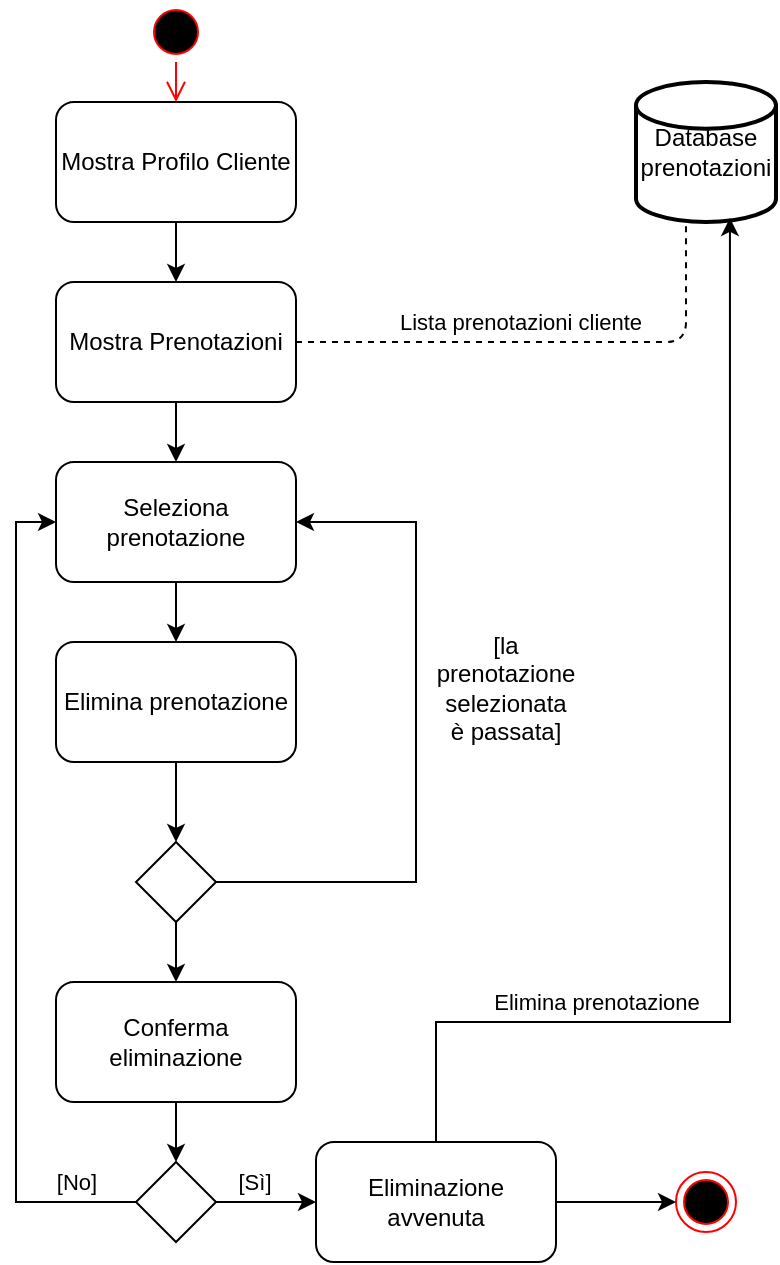 <mxfile version="14.6.13" type="device"><diagram name="Page-1" id="e7e014a7-5840-1c2e-5031-d8a46d1fe8dd"><mxGraphModel dx="946" dy="598" grid="1" gridSize="10" guides="1" tooltips="1" connect="1" arrows="1" fold="1" page="1" pageScale="1" pageWidth="1169" pageHeight="826" background="none" math="0" shadow="0"><root><mxCell id="0"/><mxCell id="1" parent="0"/><mxCell id="3_OK0D1LNGWsf5AdaB5T-41" value="" style="ellipse;html=1;shape=startState;fillColor=#000000;strokeColor=#ff0000;" parent="1" vertex="1"><mxGeometry x="205" y="80" width="30" height="30" as="geometry"/></mxCell><mxCell id="3_OK0D1LNGWsf5AdaB5T-42" value="" style="edgeStyle=orthogonalEdgeStyle;html=1;verticalAlign=bottom;endArrow=open;endSize=8;strokeColor=#ff0000;" parent="1" source="3_OK0D1LNGWsf5AdaB5T-41" edge="1"><mxGeometry relative="1" as="geometry"><mxPoint x="220" y="130" as="targetPoint"/></mxGeometry></mxCell><mxCell id="3_OK0D1LNGWsf5AdaB5T-45" value="" style="edgeStyle=orthogonalEdgeStyle;rounded=0;orthogonalLoop=1;jettySize=auto;html=1;" parent="1" source="3_OK0D1LNGWsf5AdaB5T-43" target="3_OK0D1LNGWsf5AdaB5T-44" edge="1"><mxGeometry relative="1" as="geometry"/></mxCell><mxCell id="3_OK0D1LNGWsf5AdaB5T-43" value="Mostra Profilo Cliente" style="rounded=1;whiteSpace=wrap;html=1;" parent="1" vertex="1"><mxGeometry x="160" y="130" width="120" height="60" as="geometry"/></mxCell><mxCell id="3_OK0D1LNGWsf5AdaB5T-47" value="" style="edgeStyle=orthogonalEdgeStyle;rounded=0;orthogonalLoop=1;jettySize=auto;html=1;" parent="1" source="3_OK0D1LNGWsf5AdaB5T-44" target="3_OK0D1LNGWsf5AdaB5T-46" edge="1"><mxGeometry relative="1" as="geometry"/></mxCell><mxCell id="3_OK0D1LNGWsf5AdaB5T-44" value="Mostra Prenotazioni" style="rounded=1;whiteSpace=wrap;html=1;" parent="1" vertex="1"><mxGeometry x="160" y="220" width="120" height="60" as="geometry"/></mxCell><mxCell id="3_OK0D1LNGWsf5AdaB5T-49" value="" style="edgeStyle=orthogonalEdgeStyle;rounded=0;orthogonalLoop=1;jettySize=auto;html=1;" parent="1" source="3_OK0D1LNGWsf5AdaB5T-46" target="3_OK0D1LNGWsf5AdaB5T-48" edge="1"><mxGeometry relative="1" as="geometry"/></mxCell><mxCell id="3_OK0D1LNGWsf5AdaB5T-46" value="Seleziona prenotazione" style="rounded=1;whiteSpace=wrap;html=1;" parent="1" vertex="1"><mxGeometry x="160" y="310" width="120" height="60" as="geometry"/></mxCell><mxCell id="3_OK0D1LNGWsf5AdaB5T-51" value="" style="edgeStyle=orthogonalEdgeStyle;rounded=0;orthogonalLoop=1;jettySize=auto;html=1;entryX=0.5;entryY=0;entryDx=0;entryDy=0;" parent="1" source="3_OK0D1LNGWsf5AdaB5T-48" target="3_OK0D1LNGWsf5AdaB5T-52" edge="1"><mxGeometry relative="1" as="geometry"><mxPoint x="380" y="430" as="targetPoint"/><Array as="points"/></mxGeometry></mxCell><mxCell id="3_OK0D1LNGWsf5AdaB5T-48" value="Elimina prenotazione" style="rounded=1;whiteSpace=wrap;html=1;" parent="1" vertex="1"><mxGeometry x="160" y="400" width="120" height="60" as="geometry"/></mxCell><mxCell id="3_OK0D1LNGWsf5AdaB5T-54" value="" style="edgeStyle=orthogonalEdgeStyle;rounded=0;orthogonalLoop=1;jettySize=auto;html=1;entryX=1;entryY=0.5;entryDx=0;entryDy=0;" parent="1" source="3_OK0D1LNGWsf5AdaB5T-52" target="3_OK0D1LNGWsf5AdaB5T-46" edge="1"><mxGeometry relative="1" as="geometry"><mxPoint x="395" y="330" as="targetPoint"/><Array as="points"><mxPoint x="340" y="520"/><mxPoint x="340" y="340"/></Array></mxGeometry></mxCell><mxCell id="0noGwsKWSjId_Yrlqys9-5" value="" style="edgeStyle=orthogonalEdgeStyle;rounded=0;orthogonalLoop=1;jettySize=auto;html=1;" parent="1" source="3_OK0D1LNGWsf5AdaB5T-52" target="0noGwsKWSjId_Yrlqys9-4" edge="1"><mxGeometry relative="1" as="geometry"/></mxCell><mxCell id="3_OK0D1LNGWsf5AdaB5T-52" value="" style="rhombus;whiteSpace=wrap;html=1;" parent="1" vertex="1"><mxGeometry x="200" y="500" width="40" height="40" as="geometry"/></mxCell><mxCell id="3_OK0D1LNGWsf5AdaB5T-55" value="[la prenotazione selezionata è passata]" style="text;html=1;strokeColor=none;fillColor=none;align=center;verticalAlign=middle;whiteSpace=wrap;rounded=0;" parent="1" vertex="1"><mxGeometry x="350" y="413" width="70" height="20" as="geometry"/></mxCell><mxCell id="3_OK0D1LNGWsf5AdaB5T-58" value="" style="ellipse;html=1;shape=endState;fillColor=#000000;strokeColor=#ff0000;" parent="1" vertex="1"><mxGeometry x="470" y="665" width="30" height="30" as="geometry"/></mxCell><mxCell id="0noGwsKWSjId_Yrlqys9-1" value="Database&lt;br&gt;prenotazioni" style="strokeWidth=2;html=1;shape=mxgraph.flowchart.database;whiteSpace=wrap;" parent="1" vertex="1"><mxGeometry x="450" y="120" width="70" height="70" as="geometry"/></mxCell><mxCell id="0noGwsKWSjId_Yrlqys9-2" value="" style="endArrow=none;dashed=1;html=1;entryX=0.357;entryY=1;entryDx=0;entryDy=0;entryPerimeter=0;exitX=1;exitY=0.5;exitDx=0;exitDy=0;" parent="1" source="3_OK0D1LNGWsf5AdaB5T-44" target="0noGwsKWSjId_Yrlqys9-1" edge="1"><mxGeometry width="50" height="50" relative="1" as="geometry"><mxPoint x="245" y="290" as="sourcePoint"/><mxPoint x="475.02" y="200" as="targetPoint"/><Array as="points"><mxPoint x="475" y="250"/></Array></mxGeometry></mxCell><mxCell id="0noGwsKWSjId_Yrlqys9-3" value="Lista prenotazioni cliente" style="edgeLabel;html=1;align=center;verticalAlign=middle;resizable=0;points=[];" parent="0noGwsKWSjId_Yrlqys9-2" vertex="1" connectable="0"><mxGeometry x="0.115" y="1" relative="1" as="geometry"><mxPoint x="-30" y="-9" as="offset"/></mxGeometry></mxCell><mxCell id="0noGwsKWSjId_Yrlqys9-7" value="" style="edgeStyle=orthogonalEdgeStyle;rounded=0;orthogonalLoop=1;jettySize=auto;html=1;" parent="1" source="0noGwsKWSjId_Yrlqys9-4" target="0noGwsKWSjId_Yrlqys9-6" edge="1"><mxGeometry relative="1" as="geometry"/></mxCell><mxCell id="0noGwsKWSjId_Yrlqys9-4" value="Conferma eliminazione" style="rounded=1;whiteSpace=wrap;html=1;" parent="1" vertex="1"><mxGeometry x="160" y="570" width="120" height="60" as="geometry"/></mxCell><mxCell id="0noGwsKWSjId_Yrlqys9-8" style="edgeStyle=orthogonalEdgeStyle;rounded=0;orthogonalLoop=1;jettySize=auto;html=1;entryX=0;entryY=0.5;entryDx=0;entryDy=0;" parent="1" source="0noGwsKWSjId_Yrlqys9-6" target="3_OK0D1LNGWsf5AdaB5T-46" edge="1"><mxGeometry relative="1" as="geometry"><Array as="points"><mxPoint x="140" y="680"/><mxPoint x="140" y="340"/></Array></mxGeometry></mxCell><mxCell id="0noGwsKWSjId_Yrlqys9-9" value="[No]" style="edgeLabel;html=1;align=center;verticalAlign=middle;resizable=0;points=[];" parent="0noGwsKWSjId_Yrlqys9-8" vertex="1" connectable="0"><mxGeometry x="-0.543" y="1" relative="1" as="geometry"><mxPoint x="31" y="26" as="offset"/></mxGeometry></mxCell><mxCell id="0noGwsKWSjId_Yrlqys9-11" value="" style="edgeStyle=orthogonalEdgeStyle;rounded=0;orthogonalLoop=1;jettySize=auto;html=1;" parent="1" source="0noGwsKWSjId_Yrlqys9-6" target="0noGwsKWSjId_Yrlqys9-10" edge="1"><mxGeometry relative="1" as="geometry"/></mxCell><mxCell id="0noGwsKWSjId_Yrlqys9-12" value="[Sì]" style="edgeLabel;html=1;align=center;verticalAlign=middle;resizable=0;points=[];" parent="0noGwsKWSjId_Yrlqys9-11" vertex="1" connectable="0"><mxGeometry x="-0.24" y="4" relative="1" as="geometry"><mxPoint y="-6" as="offset"/></mxGeometry></mxCell><mxCell id="0noGwsKWSjId_Yrlqys9-6" value="" style="rhombus;whiteSpace=wrap;html=1;" parent="1" vertex="1"><mxGeometry x="200" y="660" width="40" height="40" as="geometry"/></mxCell><mxCell id="0noGwsKWSjId_Yrlqys9-13" value="" style="edgeStyle=orthogonalEdgeStyle;rounded=0;orthogonalLoop=1;jettySize=auto;html=1;" parent="1" source="0noGwsKWSjId_Yrlqys9-10" target="3_OK0D1LNGWsf5AdaB5T-58" edge="1"><mxGeometry relative="1" as="geometry"/></mxCell><mxCell id="0noGwsKWSjId_Yrlqys9-14" style="edgeStyle=orthogonalEdgeStyle;rounded=0;orthogonalLoop=1;jettySize=auto;html=1;entryX=0.671;entryY=0.971;entryDx=0;entryDy=0;entryPerimeter=0;" parent="1" source="0noGwsKWSjId_Yrlqys9-10" target="0noGwsKWSjId_Yrlqys9-1" edge="1"><mxGeometry relative="1" as="geometry"><Array as="points"><mxPoint x="350" y="590"/><mxPoint x="497" y="590"/></Array></mxGeometry></mxCell><mxCell id="0noGwsKWSjId_Yrlqys9-15" value="Elimina prenotazione" style="edgeLabel;html=1;align=center;verticalAlign=middle;resizable=0;points=[];" parent="0noGwsKWSjId_Yrlqys9-14" vertex="1" connectable="0"><mxGeometry x="-0.504" y="1" relative="1" as="geometry"><mxPoint x="-11" y="-9" as="offset"/></mxGeometry></mxCell><mxCell id="0noGwsKWSjId_Yrlqys9-10" value="Eliminazione&lt;br&gt;avvenuta" style="rounded=1;whiteSpace=wrap;html=1;" parent="1" vertex="1"><mxGeometry x="290" y="650" width="120" height="60" as="geometry"/></mxCell></root></mxGraphModel></diagram></mxfile>